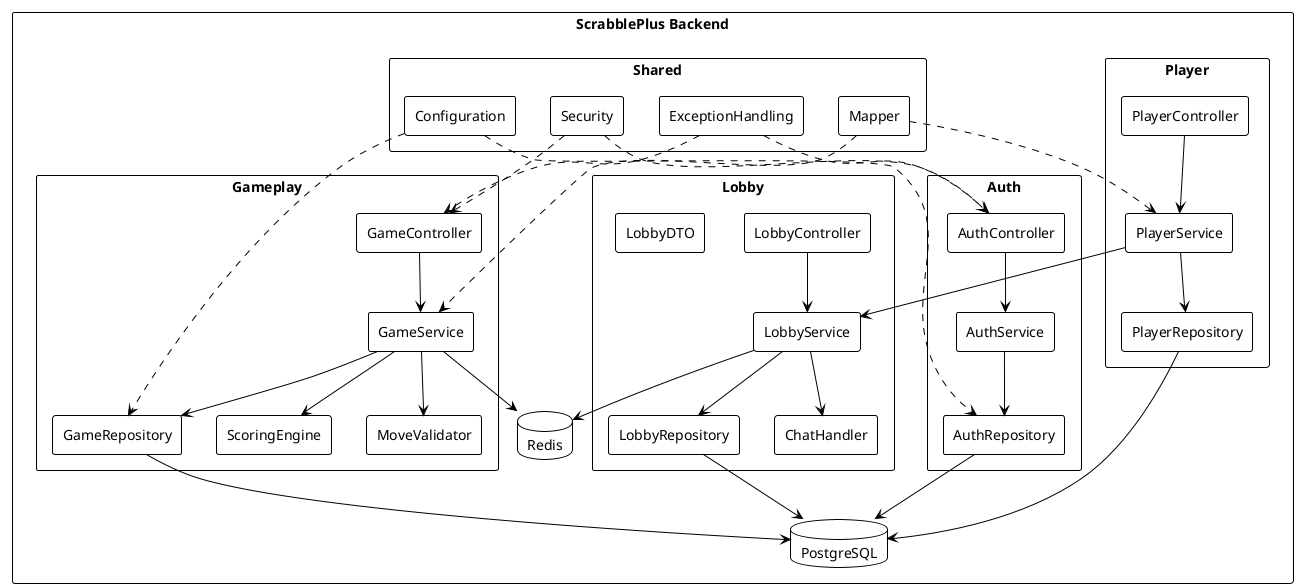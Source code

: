 @startuml
!theme plain
top to bottom direction
skinparam componentStyle rectangle
skinparam packageStyle rectangle

package "ScrabblePlus Backend" {

  package "Auth" {
    [AuthController]
    [AuthService]
    [AuthRepository]
  }

  package "Gameplay" {
    [GameController]
    [GameService]
    [GameRepository]
    [ScoringEngine]
    [MoveValidator]
  }

  package "Player" {
    [PlayerController]
    [PlayerService]
    [PlayerRepository]
  }

  package "Lobby" {
    [LobbyController]
    [LobbyService]
    [LobbyRepository]
    [ChatHandler]
    [LobbyDTO]
  }

  package "Shared" {
    [Security]
    [Configuration]
    [ExceptionHandling]
    [Mapper]
  }

  database "PostgreSQL" as DB
  database "Redis" as REDIS
}

' --- Relationships ---

' Controllers → Services
[AuthController]  --> [AuthService]
[GameController]  --> [GameService]
[PlayerController] --> [PlayerService]
[LobbyController] --> [LobbyService]

' Services → Repositories
[AuthService]  --> [AuthRepository]
[GameService]  --> [GameRepository]
[PlayerService] --> [PlayerRepository]
[LobbyService] --> [LobbyRepository]

' Services → Internal Components
[GameService] --> [ScoringEngine]
[GameService] --> [MoveValidator]
[LobbyService] --> [ChatHandler]
[PlayerService] --> [LobbyService]

' Repositories → Databases
[AuthRepository] --> DB
[GameRepository] --> DB
[PlayerRepository] --> DB
[LobbyRepository] --> DB

' Cross-cutting concerns
[Security] ..> [AuthController]
[Security] ..> [GameController]
[Configuration] ..> [AuthRepository]
[Configuration] ..> [GameRepository]
[ExceptionHandling] ..> [AuthController]
[ExceptionHandling] ..> [GameController]
[Mapper] ..> [GameService]
[Mapper] ..> [PlayerService]

' Cache usage
[GameService] --> REDIS
[LobbyService] --> REDIS

@enduml
